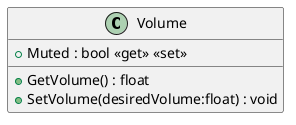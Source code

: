 @startuml
class Volume {
    + Muted : bool <<get>> <<set>>
    + GetVolume() : float
    + SetVolume(desiredVolume:float) : void
}
@enduml
